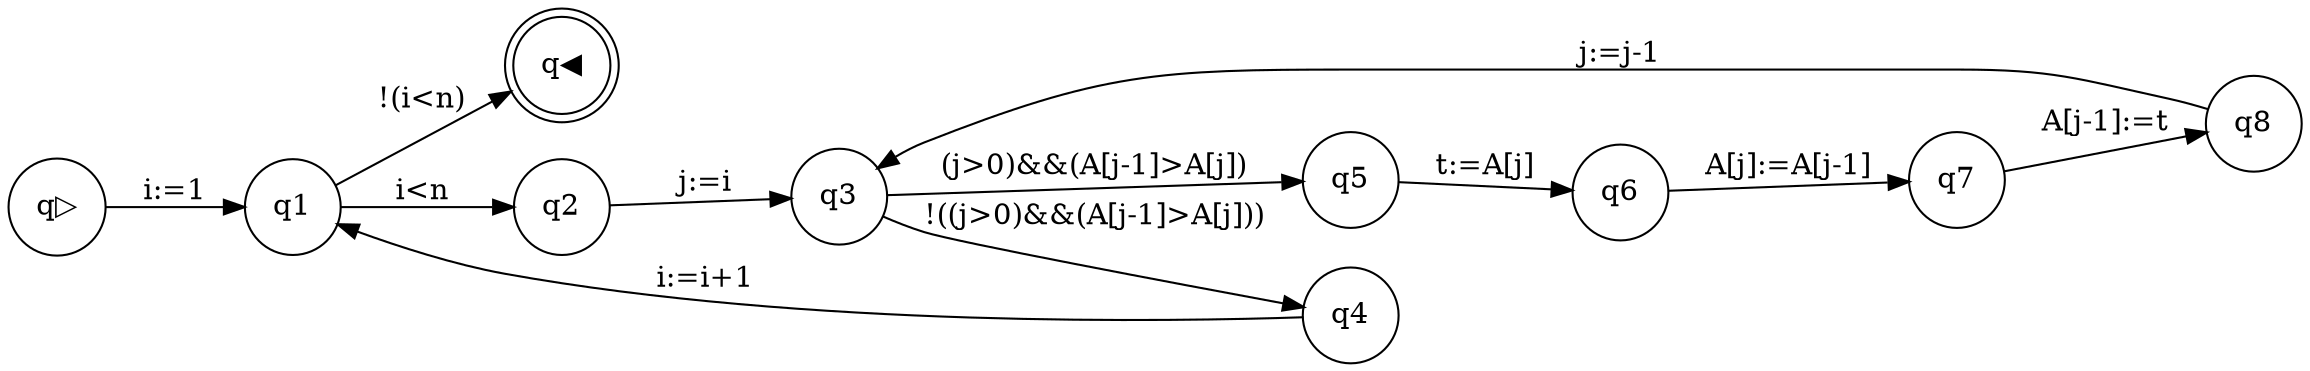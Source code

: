 digraph program_graph {rankdir=LR;
node [shape = circle]; q▷;
node [shape = doublecircle]; q◀; 
node [shape = circle]
q▷ -> q1 [label = "i:=1"];
q1 -> q2 [label = "i<n"];
q2 -> q3 [label = "j:=i"];
q3 -> q5 [label = "(j>0)&&(A[j-1]>A[j])"];
q5 -> q6 [label = "t:=A[j]"];
q6 -> q7 [label = "A[j]:=A[j-1]"];
q7 -> q8 [label = "A[j-1]:=t"];
q8 -> q3 [label = "j:=j-1"];
q3 -> q4 [label = "!((j>0)&&(A[j-1]>A[j]))"];
q4 -> q1 [label = "i:=i+1"];
q1 -> q◀ [label = "!(i<n)"];
}